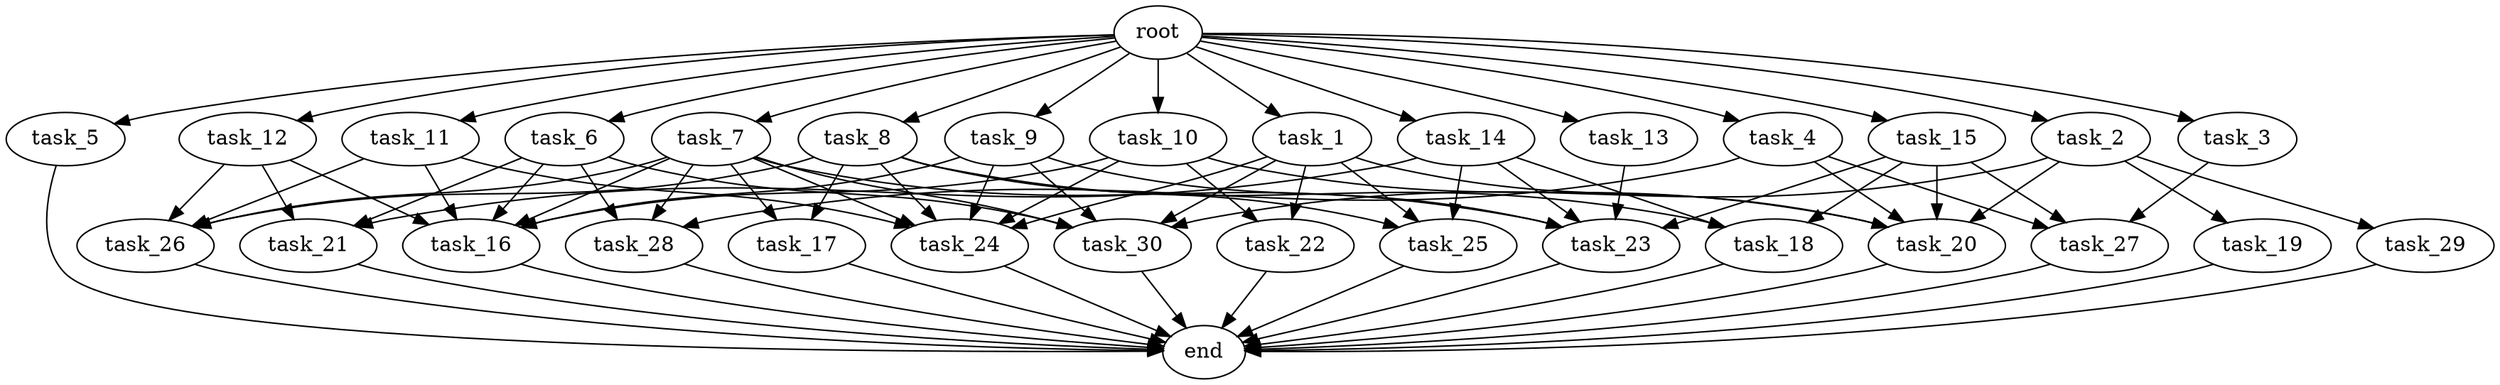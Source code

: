 digraph G {
  root [size="0.000000e+00"];
  task_1 [size="2.977178e+09"];
  task_2 [size="5.872497e+09"];
  task_3 [size="4.550526e+09"];
  task_4 [size="6.702928e+09"];
  task_5 [size="6.238480e+09"];
  task_6 [size="2.651479e+09"];
  task_7 [size="9.667230e+09"];
  task_8 [size="8.713577e+09"];
  task_9 [size="1.872730e+09"];
  task_10 [size="1.851689e+09"];
  task_11 [size="7.470546e+09"];
  task_12 [size="6.040925e+09"];
  task_13 [size="8.716286e+09"];
  task_14 [size="1.064200e+09"];
  task_15 [size="5.344226e+09"];
  task_16 [size="5.946485e+07"];
  task_17 [size="1.167666e+09"];
  task_18 [size="1.718182e+09"];
  task_19 [size="4.771722e+09"];
  task_20 [size="6.918370e+09"];
  task_21 [size="8.687936e+09"];
  task_22 [size="9.658072e+09"];
  task_23 [size="6.019273e+09"];
  task_24 [size="4.867738e+09"];
  task_25 [size="6.185375e+09"];
  task_26 [size="9.739245e+09"];
  task_27 [size="3.607927e+09"];
  task_28 [size="6.738358e+09"];
  task_29 [size="6.903243e+09"];
  task_30 [size="3.950577e+09"];
  end [size="0.000000e+00"];

  root -> task_1 [size="1.000000e-12"];
  root -> task_2 [size="1.000000e-12"];
  root -> task_3 [size="1.000000e-12"];
  root -> task_4 [size="1.000000e-12"];
  root -> task_5 [size="1.000000e-12"];
  root -> task_6 [size="1.000000e-12"];
  root -> task_7 [size="1.000000e-12"];
  root -> task_8 [size="1.000000e-12"];
  root -> task_9 [size="1.000000e-12"];
  root -> task_10 [size="1.000000e-12"];
  root -> task_11 [size="1.000000e-12"];
  root -> task_12 [size="1.000000e-12"];
  root -> task_13 [size="1.000000e-12"];
  root -> task_14 [size="1.000000e-12"];
  root -> task_15 [size="1.000000e-12"];
  task_1 -> task_20 [size="1.383674e+08"];
  task_1 -> task_22 [size="4.829036e+08"];
  task_1 -> task_24 [size="8.112897e+07"];
  task_1 -> task_25 [size="2.061792e+08"];
  task_1 -> task_30 [size="7.901155e+07"];
  task_2 -> task_19 [size="4.771722e+08"];
  task_2 -> task_20 [size="1.383674e+08"];
  task_2 -> task_29 [size="6.903243e+08"];
  task_2 -> task_30 [size="7.901155e+07"];
  task_3 -> task_27 [size="1.202642e+08"];
  task_4 -> task_20 [size="1.383674e+08"];
  task_4 -> task_27 [size="1.202642e+08"];
  task_4 -> task_28 [size="2.246119e+08"];
  task_5 -> end [size="1.000000e-12"];
  task_6 -> task_16 [size="9.910808e+05"];
  task_6 -> task_21 [size="2.895979e+08"];
  task_6 -> task_28 [size="2.246119e+08"];
  task_6 -> task_30 [size="7.901155e+07"];
  task_7 -> task_16 [size="9.910808e+05"];
  task_7 -> task_17 [size="5.838330e+07"];
  task_7 -> task_23 [size="1.203855e+08"];
  task_7 -> task_24 [size="8.112897e+07"];
  task_7 -> task_26 [size="2.434811e+08"];
  task_7 -> task_28 [size="2.246119e+08"];
  task_7 -> task_30 [size="7.901155e+07"];
  task_8 -> task_17 [size="5.838330e+07"];
  task_8 -> task_18 [size="5.727273e+07"];
  task_8 -> task_24 [size="8.112897e+07"];
  task_8 -> task_25 [size="2.061792e+08"];
  task_8 -> task_26 [size="2.434811e+08"];
  task_9 -> task_16 [size="9.910808e+05"];
  task_9 -> task_23 [size="1.203855e+08"];
  task_9 -> task_24 [size="8.112897e+07"];
  task_9 -> task_30 [size="7.901155e+07"];
  task_10 -> task_16 [size="9.910808e+05"];
  task_10 -> task_20 [size="1.383674e+08"];
  task_10 -> task_22 [size="4.829036e+08"];
  task_10 -> task_24 [size="8.112897e+07"];
  task_11 -> task_16 [size="9.910808e+05"];
  task_11 -> task_24 [size="8.112897e+07"];
  task_11 -> task_26 [size="2.434811e+08"];
  task_12 -> task_16 [size="9.910808e+05"];
  task_12 -> task_21 [size="2.895979e+08"];
  task_12 -> task_26 [size="2.434811e+08"];
  task_13 -> task_23 [size="1.203855e+08"];
  task_14 -> task_18 [size="5.727273e+07"];
  task_14 -> task_21 [size="2.895979e+08"];
  task_14 -> task_23 [size="1.203855e+08"];
  task_14 -> task_25 [size="2.061792e+08"];
  task_15 -> task_18 [size="5.727273e+07"];
  task_15 -> task_20 [size="1.383674e+08"];
  task_15 -> task_23 [size="1.203855e+08"];
  task_15 -> task_27 [size="1.202642e+08"];
  task_16 -> end [size="1.000000e-12"];
  task_17 -> end [size="1.000000e-12"];
  task_18 -> end [size="1.000000e-12"];
  task_19 -> end [size="1.000000e-12"];
  task_20 -> end [size="1.000000e-12"];
  task_21 -> end [size="1.000000e-12"];
  task_22 -> end [size="1.000000e-12"];
  task_23 -> end [size="1.000000e-12"];
  task_24 -> end [size="1.000000e-12"];
  task_25 -> end [size="1.000000e-12"];
  task_26 -> end [size="1.000000e-12"];
  task_27 -> end [size="1.000000e-12"];
  task_28 -> end [size="1.000000e-12"];
  task_29 -> end [size="1.000000e-12"];
  task_30 -> end [size="1.000000e-12"];
}
